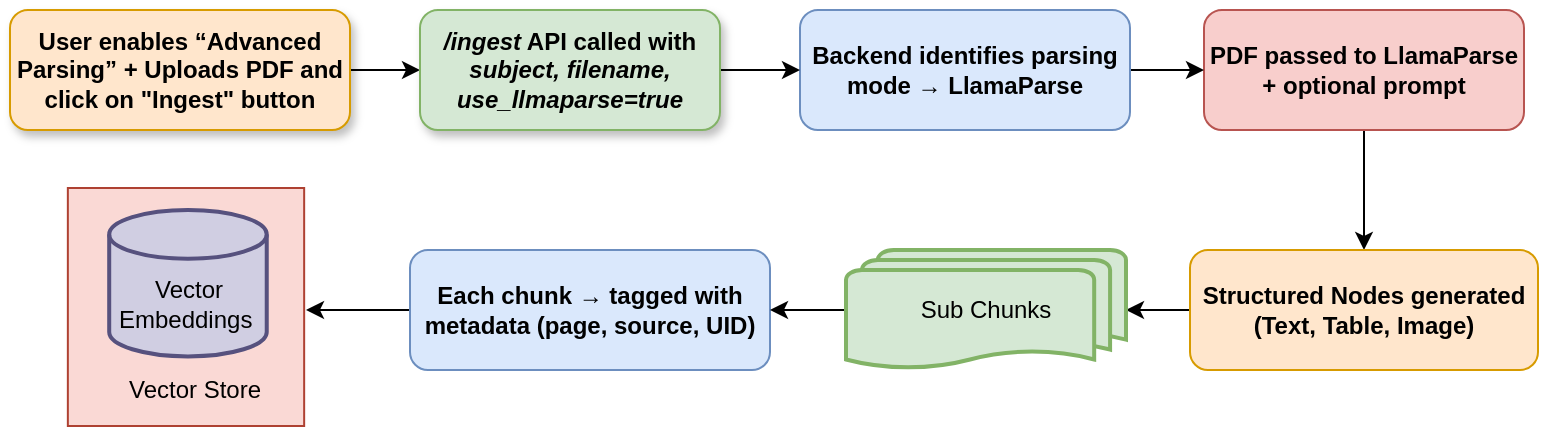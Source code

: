 <mxfile version="28.0.9">
  <diagram name="Page-1" id="YyVnQOWhaz_ve2YvVl8Q">
    <mxGraphModel dx="1426" dy="777" grid="1" gridSize="10" guides="1" tooltips="1" connect="1" arrows="1" fold="1" page="1" pageScale="1" pageWidth="850" pageHeight="1100" math="0" shadow="0">
      <root>
        <mxCell id="0" />
        <mxCell id="1" parent="0" />
        <mxCell id="FvNubICv-OO8We1WZumu-33" value="" style="edgeStyle=orthogonalEdgeStyle;rounded=0;orthogonalLoop=1;jettySize=auto;html=1;" edge="1" parent="1" source="FvNubICv-OO8We1WZumu-12" target="FvNubICv-OO8We1WZumu-16">
          <mxGeometry relative="1" as="geometry" />
        </mxCell>
        <mxCell id="FvNubICv-OO8We1WZumu-12" value="&lt;b&gt;PDF passed to LlamaParse + optional prompt&lt;/b&gt;" style="rounded=1;whiteSpace=wrap;html=1;fillColor=#f8cecc;strokeColor=#b85450;" vertex="1" parent="1">
          <mxGeometry x="607" y="250" width="160" height="60" as="geometry" />
        </mxCell>
        <mxCell id="FvNubICv-OO8We1WZumu-32" value="" style="edgeStyle=orthogonalEdgeStyle;rounded=0;orthogonalLoop=1;jettySize=auto;html=1;" edge="1" parent="1" source="FvNubICv-OO8We1WZumu-14" target="FvNubICv-OO8We1WZumu-12">
          <mxGeometry relative="1" as="geometry" />
        </mxCell>
        <mxCell id="FvNubICv-OO8We1WZumu-14" value="&lt;b&gt;Backend identifies parsing mode → LlamaParse&lt;/b&gt;" style="rounded=1;whiteSpace=wrap;html=1;fillColor=#dae8fc;strokeColor=#6c8ebf;" vertex="1" parent="1">
          <mxGeometry x="405" y="250" width="165" height="60" as="geometry" />
        </mxCell>
        <mxCell id="FvNubICv-OO8We1WZumu-34" value="" style="edgeStyle=orthogonalEdgeStyle;rounded=0;orthogonalLoop=1;jettySize=auto;html=1;" edge="1" parent="1" source="FvNubICv-OO8We1WZumu-16" target="FvNubICv-OO8We1WZumu-29">
          <mxGeometry relative="1" as="geometry" />
        </mxCell>
        <mxCell id="FvNubICv-OO8We1WZumu-16" value="&lt;b&gt;Structured Nodes generated (Text, Table, Image)&lt;/b&gt;" style="rounded=1;whiteSpace=wrap;html=1;fillColor=#ffe6cc;strokeColor=#d79b00;" vertex="1" parent="1">
          <mxGeometry x="600" y="370" width="174" height="60" as="geometry" />
        </mxCell>
        <mxCell id="FvNubICv-OO8We1WZumu-30" value="" style="edgeStyle=orthogonalEdgeStyle;rounded=0;orthogonalLoop=1;jettySize=auto;html=1;" edge="1" parent="1" source="FvNubICv-OO8We1WZumu-18" target="FvNubICv-OO8We1WZumu-3">
          <mxGeometry relative="1" as="geometry" />
        </mxCell>
        <mxCell id="FvNubICv-OO8We1WZumu-18" value="&lt;b&gt;User enables “Advanced Parsing” + Uploads PDF and click on &quot;Ingest&quot; button&lt;/b&gt;" style="rounded=1;whiteSpace=wrap;html=1;fillColor=#ffe6cc;strokeColor=#d79b00;shadow=1;" vertex="1" parent="1">
          <mxGeometry x="10" y="250" width="170" height="60" as="geometry" />
        </mxCell>
        <mxCell id="FvNubICv-OO8We1WZumu-19" value="" style="edgeStyle=orthogonalEdgeStyle;rounded=0;orthogonalLoop=1;jettySize=auto;html=1;" edge="1" parent="1" target="FvNubICv-OO8We1WZumu-3">
          <mxGeometry relative="1" as="geometry">
            <mxPoint x="293" y="270" as="sourcePoint" />
            <mxPoint x="330" y="270" as="targetPoint" />
          </mxGeometry>
        </mxCell>
        <mxCell id="FvNubICv-OO8We1WZumu-31" value="" style="edgeStyle=orthogonalEdgeStyle;rounded=0;orthogonalLoop=1;jettySize=auto;html=1;" edge="1" parent="1" source="FvNubICv-OO8We1WZumu-3" target="FvNubICv-OO8We1WZumu-14">
          <mxGeometry relative="1" as="geometry" />
        </mxCell>
        <mxCell id="FvNubICv-OO8We1WZumu-3" value="&lt;b&gt;&lt;i&gt;/ingest&lt;/i&gt; API called with &lt;i&gt;subject, filename, use_llmaparse=true&lt;/i&gt;&lt;/b&gt;" style="rounded=1;whiteSpace=wrap;html=1;fillColor=#d5e8d4;strokeColor=#82b366;shadow=1;" vertex="1" parent="1">
          <mxGeometry x="215" y="250" width="150" height="60" as="geometry" />
        </mxCell>
        <mxCell id="FvNubICv-OO8We1WZumu-39" style="edgeStyle=orthogonalEdgeStyle;rounded=0;orthogonalLoop=1;jettySize=auto;html=1;exitX=0;exitY=0.5;exitDx=0;exitDy=0;" edge="1" parent="1" source="FvNubICv-OO8We1WZumu-21">
          <mxGeometry relative="1" as="geometry">
            <mxPoint x="158" y="400" as="targetPoint" />
            <mxPoint x="198" y="400" as="sourcePoint" />
          </mxGeometry>
        </mxCell>
        <mxCell id="FvNubICv-OO8We1WZumu-21" value="&lt;b&gt;Each chunk → tagged with metadata (page, source, UID)&lt;/b&gt;" style="rounded=1;whiteSpace=wrap;html=1;fillColor=#dae8fc;strokeColor=#6c8ebf;" vertex="1" parent="1">
          <mxGeometry x="210" y="370" width="180" height="60" as="geometry" />
        </mxCell>
        <mxCell id="FvNubICv-OO8We1WZumu-23" value="" style="group;" vertex="1" connectable="0" parent="1">
          <mxGeometry x="34" y="339" width="128" height="119" as="geometry" />
        </mxCell>
        <mxCell id="FvNubICv-OO8We1WZumu-24" value="" style="rounded=0;whiteSpace=wrap;html=1;fillColor=#fad9d5;strokeColor=#ae4132;" vertex="1" parent="FvNubICv-OO8We1WZumu-23">
          <mxGeometry x="4.923" width="118.154" height="119" as="geometry" />
        </mxCell>
        <mxCell id="FvNubICv-OO8We1WZumu-25" value="Vector Store" style="text;html=1;align=center;verticalAlign=middle;resizable=0;points=[];autosize=1;strokeColor=none;fillColor=none;" vertex="1" parent="FvNubICv-OO8We1WZumu-23">
          <mxGeometry x="22.856" y="86.236" width="90" height="30" as="geometry" />
        </mxCell>
        <mxCell id="FvNubICv-OO8We1WZumu-26" value="" style="group" vertex="1" connectable="0" parent="FvNubICv-OO8We1WZumu-23">
          <mxGeometry x="19.692" y="10.985" width="108.308" height="73.231" as="geometry" />
        </mxCell>
        <mxCell id="FvNubICv-OO8We1WZumu-27" value="" style="strokeWidth=2;html=1;shape=mxgraph.flowchart.database;whiteSpace=wrap;fillColor=#d0cee2;strokeColor=#56517e;" vertex="1" parent="FvNubICv-OO8We1WZumu-26">
          <mxGeometry x="5.908" width="78.769" height="73.231" as="geometry" />
        </mxCell>
        <mxCell id="FvNubICv-OO8We1WZumu-28" value="Vector&lt;div&gt;Embeddings&amp;nbsp;&lt;/div&gt;" style="text;html=1;align=center;verticalAlign=middle;resizable=0;points=[];autosize=1;strokeColor=none;fillColor=none;" vertex="1" parent="FvNubICv-OO8We1WZumu-26">
          <mxGeometry y="27.462" width="90" height="40" as="geometry" />
        </mxCell>
        <mxCell id="FvNubICv-OO8We1WZumu-35" value="" style="edgeStyle=orthogonalEdgeStyle;rounded=0;orthogonalLoop=1;jettySize=auto;html=1;" edge="1" parent="1" source="FvNubICv-OO8We1WZumu-29" target="FvNubICv-OO8We1WZumu-21">
          <mxGeometry relative="1" as="geometry" />
        </mxCell>
        <mxCell id="FvNubICv-OO8We1WZumu-29" value="Sub Chunks" style="strokeWidth=2;html=1;shape=mxgraph.flowchart.multi-document;whiteSpace=wrap;fillColor=#d5e8d4;strokeColor=#82b366;" vertex="1" parent="1">
          <mxGeometry x="428" y="370" width="140" height="60" as="geometry" />
        </mxCell>
      </root>
    </mxGraphModel>
  </diagram>
</mxfile>
